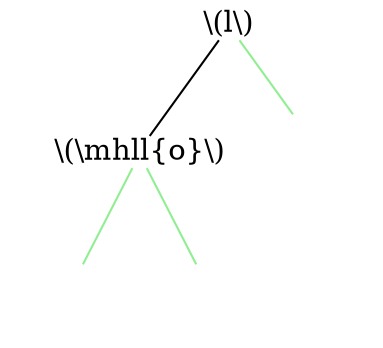 graph {
	size="4,4"
	0 [label="\\(l\\)" shape=plain]
	1 [label="\\(\\mhll{o}\\)" shape=plain]
	0 -- 1
	2 [label="" shape=none]
	1 -- 2 [color=lightgreen]
	3 [label="" shape=none]
	1 -- 3 [color=lightgreen]
	4 [label="" shape=none]
	0 -- 4 [color=lightgreen]
}
